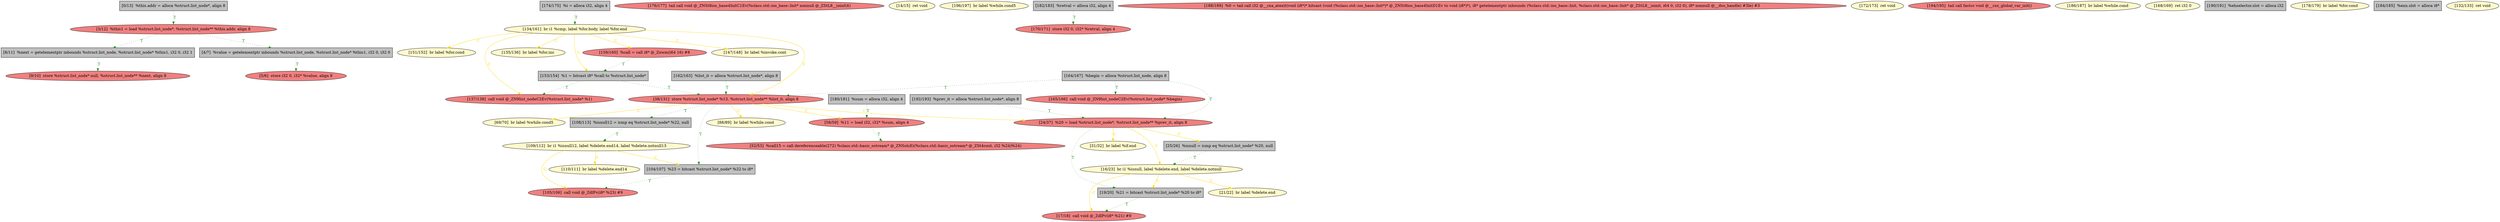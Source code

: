 
digraph G {


node905 [fillcolor=lightcoral,label="[3/12]  %this1 = load %struct.list_node*, %struct.list_node** %this.addr, align 8",shape=ellipse,style=filled ]
node903 [fillcolor=grey,label="[8/11]  %next = getelementptr inbounds %struct.list_node, %struct.list_node* %this1, i32 0, i32 1",shape=rectangle,style=filled ]
node902 [fillcolor=grey,label="[174/175]  %i = alloca i32, align 4",shape=rectangle,style=filled ]
node898 [fillcolor=lemonchiffon,label="[134/161]  br i1 %cmp, label %for.body, label %for.end",shape=ellipse,style=filled ]
node897 [fillcolor=lemonchiffon,label="[151/152]  br label %for.cond",shape=ellipse,style=filled ]
node899 [fillcolor=lemonchiffon,label="[88/89]  br label %while.cond",shape=ellipse,style=filled ]
node896 [fillcolor=grey,label="[180/181]  %sum = alloca i32, align 4",shape=rectangle,style=filled ]
node895 [fillcolor=lightcoral,label="[38/131]  store %struct.list_node* %13, %struct.list_node** %list_it, align 8",shape=ellipse,style=filled ]
node870 [fillcolor=lightcoral,label="[176/177]  tail call void @_ZNSt8ios_base4InitC1Ev(%class.std::ios_base::Init* nonnull @_ZStL8__ioinit)t)",shape=ellipse,style=filled ]
node867 [fillcolor=lemonchiffon,label="[135/136]  br label %for.inc",shape=ellipse,style=filled ]
node866 [fillcolor=lemonchiffon,label="[14/15]  ret void",shape=ellipse,style=filled ]
node884 [fillcolor=lightcoral,label="[5/6]  store i32 0, i32* %value, align 8",shape=ellipse,style=filled ]
node893 [fillcolor=lemonchiffon,label="[196/197]  br label %while.cond5",shape=ellipse,style=filled ]
node871 [fillcolor=lightcoral,label="[58/59]  %11 = load i32, i32* %sum, align 4",shape=ellipse,style=filled ]
node857 [fillcolor=lemonchiffon,label="[31/32]  br label %if.end",shape=ellipse,style=filled ]
node863 [fillcolor=lightcoral,label="[105/106]  call void @_ZdlPv(i8* %23) #9",shape=ellipse,style=filled ]
node883 [fillcolor=grey,label="[4/7]  %value = getelementptr inbounds %struct.list_node, %struct.list_node* %this1, i32 0, i32 0",shape=rectangle,style=filled ]
node878 [fillcolor=lightcoral,label="[165/166]  call void @_ZN9list_nodeC2Ev(%struct.list_node* %begin)",shape=ellipse,style=filled ]
node868 [fillcolor=lightcoral,label="[137/138]  call void @_ZN9list_nodeC2Ev(%struct.list_node* %1)",shape=ellipse,style=filled ]
node906 [fillcolor=lightcoral,label="[159/160]  %call = call i8* @_Znwm(i64 16) #8",shape=ellipse,style=filled ]
node872 [fillcolor=grey,label="[182/183]  %retval = alloca i32, align 4",shape=rectangle,style=filled ]
node880 [fillcolor=lightcoral,label="[9/10]  store %struct.list_node* null, %struct.list_node** %next, align 8",shape=ellipse,style=filled ]
node860 [fillcolor=lightcoral,label="[52/53]  %call15 = call dereferenceable(272) %class.std::basic_ostream* @_ZNSolsEi(%class.std::basic_ostream* @_ZSt4cout, i32 %24)%24)",shape=ellipse,style=filled ]
node886 [fillcolor=grey,label="[0/13]  %this.addr = alloca %struct.list_node*, align 8",shape=rectangle,style=filled ]
node858 [fillcolor=lightcoral,label="[188/189]  %0 = tail call i32 @__cxa_atexit(void (i8*)* bitcast (void (%class.std::ios_base::Init*)* @_ZNSt8ios_base4InitD1Ev to void (i8*)*), i8* getelementptr inbounds (%class.std::ios_base::Init, %class.std::ios_base::Init* @_ZStL8__ioinit, i64 0, i32 0), i8* nonnull @__dso_handle) #3le) #3",shape=ellipse,style=filled ]
node861 [fillcolor=lemonchiffon,label="[69/70]  br label %while.cond5",shape=ellipse,style=filled ]
node869 [fillcolor=lemonchiffon,label="[147/148]  br label %invoke.cont",shape=ellipse,style=filled ]
node901 [fillcolor=lemonchiffon,label="[172/173]  ret void",shape=ellipse,style=filled ]
node874 [fillcolor=lemonchiffon,label="[110/111]  br label %delete.end14",shape=ellipse,style=filled ]
node904 [fillcolor=grey,label="[162/163]  %list_it = alloca %struct.list_node*, align 8",shape=rectangle,style=filled ]
node875 [fillcolor=lightcoral,label="[170/171]  store i32 0, i32* %retval, align 4",shape=ellipse,style=filled ]
node865 [fillcolor=lemonchiffon,label="[109/112]  br i1 %isnull12, label %delete.end14, label %delete.notnull13",shape=ellipse,style=filled ]
node889 [fillcolor=lightcoral,label="[194/195]  tail call fastcc void @__cxx_global_var_init()",shape=ellipse,style=filled ]
node873 [fillcolor=grey,label="[19/20]  %21 = bitcast %struct.list_node* %20 to i8*",shape=rectangle,style=filled ]
node887 [fillcolor=grey,label="[153/154]  %1 = bitcast i8* %call to %struct.list_node*",shape=rectangle,style=filled ]
node882 [fillcolor=grey,label="[108/113]  %isnull12 = icmp eq %struct.list_node* %22, null",shape=rectangle,style=filled ]
node900 [fillcolor=lemonchiffon,label="[186/187]  br label %while.cond",shape=ellipse,style=filled ]
node885 [fillcolor=grey,label="[192/193]  %prev_it = alloca %struct.list_node*, align 8",shape=rectangle,style=filled ]
node864 [fillcolor=grey,label="[104/107]  %23 = bitcast %struct.list_node* %22 to i8*",shape=rectangle,style=filled ]
node876 [fillcolor=lemonchiffon,label="[168/169]  ret i32 0",shape=ellipse,style=filled ]
node877 [fillcolor=grey,label="[164/167]  %begin = alloca %struct.list_node, align 8",shape=rectangle,style=filled ]
node879 [fillcolor=grey,label="[25/26]  %isnull = icmp eq %struct.list_node* %20, null",shape=rectangle,style=filled ]
node859 [fillcolor=lightcoral,label="[24/37]  %20 = load %struct.list_node*, %struct.list_node** %prev_it, align 8",shape=ellipse,style=filled ]
node881 [fillcolor=grey,label="[190/191]  %ehselector.slot = alloca i32",shape=rectangle,style=filled ]
node894 [fillcolor=lemonchiffon,label="[21/22]  br label %delete.end",shape=ellipse,style=filled ]
node862 [fillcolor=lemonchiffon,label="[178/179]  br label %for.cond",shape=ellipse,style=filled ]
node890 [fillcolor=grey,label="[184/185]  %exn.slot = alloca i8*",shape=rectangle,style=filled ]
node891 [fillcolor=lemonchiffon,label="[16/23]  br i1 %isnull, label %delete.end, label %delete.notnull",shape=ellipse,style=filled ]
node888 [fillcolor=lightcoral,label="[17/18]  call void @_ZdlPv(i8* %21) #9",shape=ellipse,style=filled ]
node892 [fillcolor=lemonchiffon,label="[132/133]  ret void",shape=ellipse,style=filled ]

node887->node895 [style=dotted,color=forestgreen,label="T",penwidth=1.0,fontcolor=forestgreen ]
node887->node868 [style=dotted,color=forestgreen,label="T",penwidth=1.0,fontcolor=forestgreen ]
node891->node894 [color=gold,label="C",fontcolor=gold ]
node903->node880 [style=dotted,color=forestgreen,label="T",penwidth=1.0,fontcolor=forestgreen ]
node882->node865 [style=dotted,color=forestgreen,label="T",penwidth=1.0,fontcolor=forestgreen ]
node904->node895 [style=dotted,color=forestgreen,label="T",penwidth=1.0,fontcolor=forestgreen ]
node898->node867 [color=gold,label="C",fontcolor=gold ]
node905->node903 [style=dotted,color=forestgreen,label="T",penwidth=1.0,fontcolor=forestgreen ]
node886->node905 [style=dotted,color=forestgreen,label="T",penwidth=1.0,fontcolor=forestgreen ]
node865->node864 [color=gold,label="C",fontcolor=gold ]
node877->node895 [style=dotted,color=forestgreen,label="T",penwidth=1.0,fontcolor=forestgreen ]
node898->node906 [color=gold,label="C",fontcolor=gold ]
node885->node859 [style=dotted,color=forestgreen,label="T",penwidth=1.0,fontcolor=forestgreen ]
node873->node888 [style=dotted,color=forestgreen,label="T",penwidth=1.0,fontcolor=forestgreen ]
node891->node873 [color=gold,label="C",fontcolor=gold ]
node859->node891 [color=gold,label="C",fontcolor=gold ]
node859->node873 [style=dotted,color=forestgreen,label="T",penwidth=1.0,fontcolor=forestgreen ]
node902->node898 [style=dotted,color=forestgreen,label="T",penwidth=1.0,fontcolor=forestgreen ]
node859->node879 [color=gold,label="C",fontcolor=gold ]
node879->node891 [style=dotted,color=forestgreen,label="T",penwidth=1.0,fontcolor=forestgreen ]
node895->node899 [color=gold,label="C",fontcolor=gold ]
node877->node859 [style=dotted,color=forestgreen,label="T",penwidth=1.0,fontcolor=forestgreen ]
node895->node864 [style=dotted,color=forestgreen,label="T",penwidth=1.0,fontcolor=forestgreen ]
node864->node863 [style=dotted,color=forestgreen,label="T",penwidth=1.0,fontcolor=forestgreen ]
node895->node871 [color=gold,label="C",fontcolor=gold ]
node898->node897 [color=gold,label="C",fontcolor=gold ]
node865->node874 [color=gold,label="C",fontcolor=gold ]
node906->node887 [style=dotted,color=forestgreen,label="T",penwidth=1.0,fontcolor=forestgreen ]
node905->node883 [style=dotted,color=forestgreen,label="T",penwidth=1.0,fontcolor=forestgreen ]
node877->node878 [style=dotted,color=forestgreen,label="T",penwidth=1.0,fontcolor=forestgreen ]
node871->node860 [style=dotted,color=forestgreen,label="T",penwidth=1.0,fontcolor=forestgreen ]
node883->node884 [style=dotted,color=forestgreen,label="T",penwidth=1.0,fontcolor=forestgreen ]
node891->node888 [color=gold,label="C",fontcolor=gold ]
node898->node895 [color=gold,label="C",fontcolor=gold ]
node859->node857 [color=gold,label="C",fontcolor=gold ]
node898->node887 [color=gold,label="C",fontcolor=gold ]
node895->node859 [color=gold,label="C",fontcolor=gold ]
node895->node861 [color=gold,label="C",fontcolor=gold ]
node896->node871 [style=dotted,color=forestgreen,label="T",penwidth=1.0,fontcolor=forestgreen ]
node865->node863 [color=gold,label="C",fontcolor=gold ]
node898->node869 [color=gold,label="C",fontcolor=gold ]
node895->node882 [style=dotted,color=forestgreen,label="T",penwidth=1.0,fontcolor=forestgreen ]
node872->node875 [style=dotted,color=forestgreen,label="T",penwidth=1.0,fontcolor=forestgreen ]
node898->node868 [color=gold,label="C",fontcolor=gold ]


}
